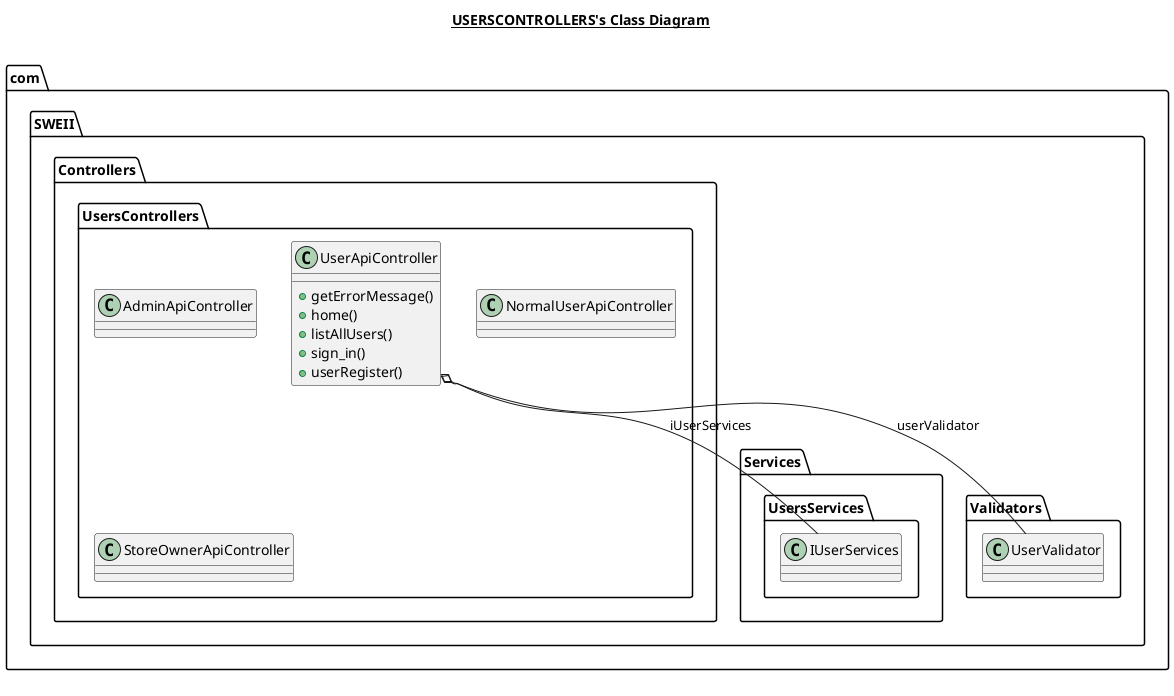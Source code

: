 @startuml

title __USERSCONTROLLERS's Class Diagram__\n

  namespace com.SWEII {
    namespace Controllers.UsersControllers {
      class com.SWEII.Controllers.UsersControllers.AdminApiController {
      }
    }
  }
  

  namespace com.SWEII {
    namespace Controllers.UsersControllers {
      class com.SWEII.Controllers.UsersControllers.NormalUserApiController {
      }
    }
  }
  

  namespace com.SWEII {
    namespace Controllers.UsersControllers {
      class com.SWEII.Controllers.UsersControllers.StoreOwnerApiController {
      }
    }
  }
  

  namespace com.SWEII {
    namespace Controllers.UsersControllers {
      class com.SWEII.Controllers.UsersControllers.UserApiController {
          + getErrorMessage()
          + home()
          + listAllUsers()
          + sign_in()
          + userRegister()
      }
    }
  }
  

  com.SWEII.Controllers.UsersControllers.UserApiController o-- com.SWEII.Services.UsersServices.IUserServices : iUserServices
  com.SWEII.Controllers.UsersControllers.UserApiController o-- com.SWEII.Validators.UserValidator : userValidator


right footer

endfooter

@enduml
